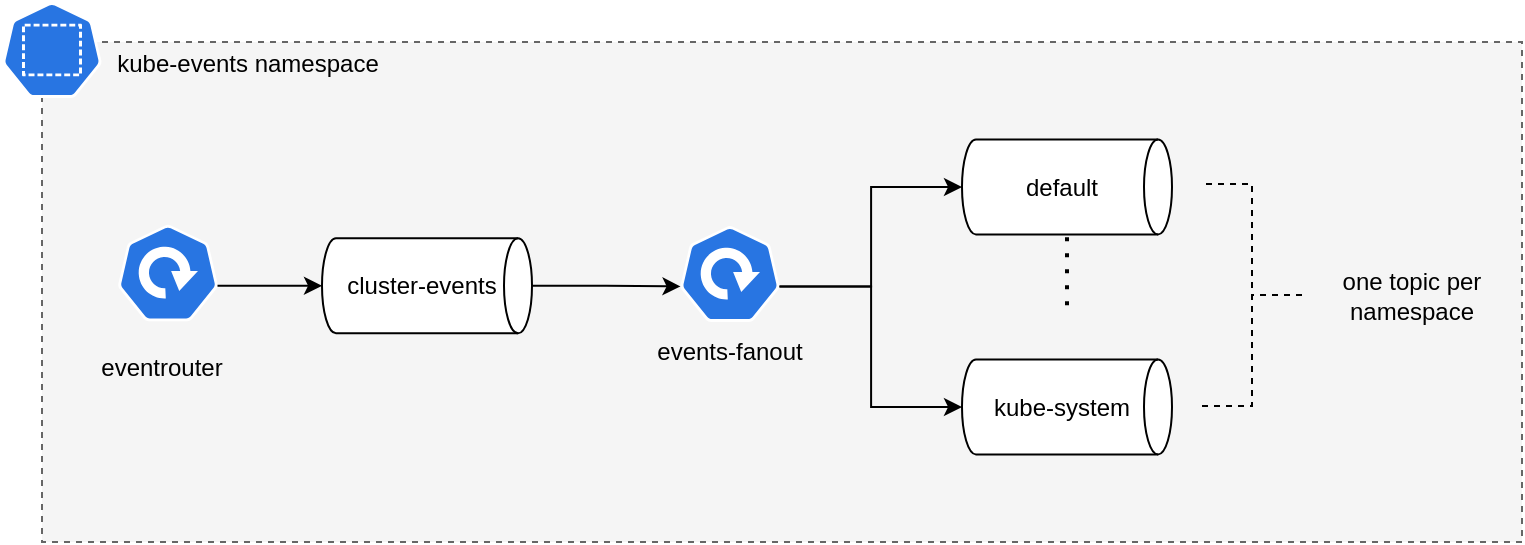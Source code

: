 <mxfile version="13.11.0" type="device"><diagram id="7FGatpPdIupzDuNy9n2a" name="Page-1"><mxGraphModel dx="1422" dy="806" grid="1" gridSize="10" guides="1" tooltips="1" connect="1" arrows="1" fold="1" page="1" pageScale="1" pageWidth="827" pageHeight="1169" math="0" shadow="0"><root><mxCell id="0"/><mxCell id="1" parent="0"/><mxCell id="v0Z4yZSoubzwwN1GUeoB-57" value="" style="rounded=0;whiteSpace=wrap;html=1;dashed=1;strokeWidth=1;fillColor=#f5f5f5;strokeColor=#666666;fontColor=#333333;" vertex="1" parent="1"><mxGeometry x="60" y="20" width="740" height="250" as="geometry"/></mxCell><mxCell id="v0Z4yZSoubzwwN1GUeoB-6" value="" style="group" vertex="1" connectable="0" parent="1"><mxGeometry x="60" y="120" width="120" height="78" as="geometry"/></mxCell><mxCell id="v0Z4yZSoubzwwN1GUeoB-4" value="" style="html=1;dashed=0;whitespace=wrap;fillColor=#2875E2;strokeColor=#ffffff;points=[[0.005,0.63,0],[0.1,0.2,0],[0.9,0.2,0],[0.5,0,0],[0.995,0.63,0],[0.72,0.99,0],[0.5,1,0],[0.28,0.99,0]];shape=mxgraph.kubernetes.icon;prIcon=deploy" vertex="1" parent="v0Z4yZSoubzwwN1GUeoB-6"><mxGeometry x="38" y="-9" width="50" height="49" as="geometry"/></mxCell><mxCell id="v0Z4yZSoubzwwN1GUeoB-5" value="eventrouter" style="text;html=1;strokeColor=none;fillColor=none;align=center;verticalAlign=middle;whiteSpace=wrap;rounded=0;" vertex="1" parent="v0Z4yZSoubzwwN1GUeoB-6"><mxGeometry y="48" width="120" height="30" as="geometry"/></mxCell><mxCell id="v0Z4yZSoubzwwN1GUeoB-21" value="" style="group" vertex="1" connectable="0" parent="1"><mxGeometry x="200" y="91.0" width="105" height="74.66" as="geometry"/></mxCell><mxCell id="v0Z4yZSoubzwwN1GUeoB-15" value="" style="group" vertex="1" connectable="0" parent="v0Z4yZSoubzwwN1GUeoB-21"><mxGeometry y="27.16" width="105" height="47.5" as="geometry"/></mxCell><mxCell id="v0Z4yZSoubzwwN1GUeoB-13" value="" style="shape=cylinder3;whiteSpace=wrap;html=1;boundedLbl=1;backgroundOutline=1;size=7;rotation=90;" vertex="1" parent="v0Z4yZSoubzwwN1GUeoB-15"><mxGeometry x="28.75" y="-28.75" width="47.5" height="105" as="geometry"/></mxCell><mxCell id="v0Z4yZSoubzwwN1GUeoB-14" value="cluster-events" style="text;html=1;strokeColor=none;fillColor=none;align=center;verticalAlign=middle;whiteSpace=wrap;rounded=0;" vertex="1" parent="v0Z4yZSoubzwwN1GUeoB-15"><mxGeometry x="5" y="13.75" width="90" height="20" as="geometry"/></mxCell><mxCell id="v0Z4yZSoubzwwN1GUeoB-20" value="" style="shape=image;verticalLabelPosition=bottom;labelBackgroundColor=#ffffff;verticalAlign=top;aspect=fixed;imageAspect=0;image=https://i.pinimg.com/originals/6a/46/51/6a46514d46e0edd07ab4e80c828d60a8.png;" vertex="1" parent="v0Z4yZSoubzwwN1GUeoB-21"><mxGeometry x="25" width="55" height="25.06" as="geometry"/></mxCell><mxCell id="v0Z4yZSoubzwwN1GUeoB-22" value="" style="group" vertex="1" connectable="0" parent="1"><mxGeometry x="520" y="41.59" width="105" height="74.66" as="geometry"/></mxCell><mxCell id="v0Z4yZSoubzwwN1GUeoB-23" value="" style="group" vertex="1" connectable="0" parent="v0Z4yZSoubzwwN1GUeoB-22"><mxGeometry y="27.16" width="105" height="47.5" as="geometry"/></mxCell><mxCell id="v0Z4yZSoubzwwN1GUeoB-24" value="" style="shape=cylinder3;whiteSpace=wrap;html=1;boundedLbl=1;backgroundOutline=1;size=7;rotation=90;" vertex="1" parent="v0Z4yZSoubzwwN1GUeoB-23"><mxGeometry x="28.75" y="-28.75" width="47.5" height="105" as="geometry"/></mxCell><mxCell id="v0Z4yZSoubzwwN1GUeoB-25" value="default" style="text;html=1;strokeColor=none;fillColor=none;align=center;verticalAlign=middle;whiteSpace=wrap;rounded=0;" vertex="1" parent="v0Z4yZSoubzwwN1GUeoB-23"><mxGeometry x="5" y="13.75" width="90" height="20" as="geometry"/></mxCell><mxCell id="v0Z4yZSoubzwwN1GUeoB-26" value="" style="shape=image;verticalLabelPosition=bottom;labelBackgroundColor=#ffffff;verticalAlign=top;aspect=fixed;imageAspect=0;image=https://i.pinimg.com/originals/6a/46/51/6a46514d46e0edd07ab4e80c828d60a8.png;" vertex="1" parent="v0Z4yZSoubzwwN1GUeoB-22"><mxGeometry x="25" width="55" height="25.06" as="geometry"/></mxCell><mxCell id="v0Z4yZSoubzwwN1GUeoB-32" value="" style="group" vertex="1" connectable="0" parent="1"><mxGeometry x="520" y="151.59" width="105" height="74.66" as="geometry"/></mxCell><mxCell id="v0Z4yZSoubzwwN1GUeoB-33" value="" style="group" vertex="1" connectable="0" parent="v0Z4yZSoubzwwN1GUeoB-32"><mxGeometry y="27.16" width="105" height="47.5" as="geometry"/></mxCell><mxCell id="v0Z4yZSoubzwwN1GUeoB-34" value="" style="shape=cylinder3;whiteSpace=wrap;html=1;boundedLbl=1;backgroundOutline=1;size=7;rotation=90;" vertex="1" parent="v0Z4yZSoubzwwN1GUeoB-33"><mxGeometry x="28.75" y="-28.75" width="47.5" height="105" as="geometry"/></mxCell><mxCell id="v0Z4yZSoubzwwN1GUeoB-35" value="kube-system" style="text;html=1;strokeColor=none;fillColor=none;align=center;verticalAlign=middle;whiteSpace=wrap;rounded=0;" vertex="1" parent="v0Z4yZSoubzwwN1GUeoB-33"><mxGeometry x="5" y="13.75" width="90" height="20" as="geometry"/></mxCell><mxCell id="v0Z4yZSoubzwwN1GUeoB-36" value="" style="shape=image;verticalLabelPosition=bottom;labelBackgroundColor=#ffffff;verticalAlign=top;aspect=fixed;imageAspect=0;image=https://i.pinimg.com/originals/6a/46/51/6a46514d46e0edd07ab4e80c828d60a8.png;" vertex="1" parent="v0Z4yZSoubzwwN1GUeoB-32"><mxGeometry x="25" width="55" height="25.06" as="geometry"/></mxCell><mxCell id="v0Z4yZSoubzwwN1GUeoB-38" value="" style="endArrow=none;dashed=1;html=1;dashPattern=1 3;strokeWidth=2;exitX=0.5;exitY=0;exitDx=0;exitDy=0;entryX=1;entryY=0.5;entryDx=0;entryDy=0;entryPerimeter=0;" edge="1" parent="1" source="v0Z4yZSoubzwwN1GUeoB-36" target="v0Z4yZSoubzwwN1GUeoB-24"><mxGeometry width="50" height="50" relative="1" as="geometry"><mxPoint x="600" y="31.59" as="sourcePoint"/><mxPoint x="650" y="-18.41" as="targetPoint"/></mxGeometry></mxCell><mxCell id="v0Z4yZSoubzwwN1GUeoB-45" value="" style="group" vertex="1" connectable="0" parent="1"><mxGeometry x="344" y="84" width="120" height="108" as="geometry"/></mxCell><mxCell id="v0Z4yZSoubzwwN1GUeoB-7" value="" style="group" vertex="1" connectable="0" parent="v0Z4yZSoubzwwN1GUeoB-45"><mxGeometry y="30" width="120" height="78" as="geometry"/></mxCell><mxCell id="v0Z4yZSoubzwwN1GUeoB-53" value="" style="group" vertex="1" connectable="0" parent="v0Z4yZSoubzwwN1GUeoB-7"><mxGeometry y="-2" width="120" height="78" as="geometry"/></mxCell><mxCell id="v0Z4yZSoubzwwN1GUeoB-8" value="" style="html=1;dashed=0;whitespace=wrap;fillColor=#2875E2;strokeColor=#ffffff;points=[[0.005,0.63,0],[0.1,0.2,0],[0.9,0.2,0],[0.5,0,0],[0.995,0.63,0],[0.72,0.99,0],[0.5,1,0],[0.28,0.99,0]];shape=mxgraph.kubernetes.icon;prIcon=deploy" vertex="1" parent="v0Z4yZSoubzwwN1GUeoB-53"><mxGeometry x="35" width="50" height="48" as="geometry"/></mxCell><mxCell id="v0Z4yZSoubzwwN1GUeoB-9" value="events-fanout" style="text;html=1;strokeColor=none;fillColor=none;align=center;verticalAlign=middle;whiteSpace=wrap;rounded=0;" vertex="1" parent="v0Z4yZSoubzwwN1GUeoB-53"><mxGeometry y="48" width="120" height="30" as="geometry"/></mxCell><mxCell id="v0Z4yZSoubzwwN1GUeoB-39" value="" style="shape=image;verticalLabelPosition=bottom;labelBackgroundColor=#ffffff;verticalAlign=top;aspect=fixed;imageAspect=0;image=https://upload.wikimedia.org/wikipedia/commons/thumb/0/05/Go_Logo_Blue.svg/1200px-Go_Logo_Blue.svg.png;" vertex="1" parent="v0Z4yZSoubzwwN1GUeoB-45"><mxGeometry x="26.34" width="53.33" height="20" as="geometry"/></mxCell><mxCell id="v0Z4yZSoubzwwN1GUeoB-49" style="edgeStyle=orthogonalEdgeStyle;rounded=0;orthogonalLoop=1;jettySize=auto;html=1;exitX=0.995;exitY=0.63;exitDx=0;exitDy=0;exitPerimeter=0;entryX=0.5;entryY=1;entryDx=0;entryDy=0;entryPerimeter=0;" edge="1" parent="1" source="v0Z4yZSoubzwwN1GUeoB-4" target="v0Z4yZSoubzwwN1GUeoB-13"><mxGeometry relative="1" as="geometry"/></mxCell><mxCell id="v0Z4yZSoubzwwN1GUeoB-50" style="edgeStyle=orthogonalEdgeStyle;rounded=0;orthogonalLoop=1;jettySize=auto;html=1;entryX=0.005;entryY=0.63;entryDx=0;entryDy=0;entryPerimeter=0;exitX=0.5;exitY=0;exitDx=0;exitDy=0;exitPerimeter=0;" edge="1" parent="1" source="v0Z4yZSoubzwwN1GUeoB-13" target="v0Z4yZSoubzwwN1GUeoB-8"><mxGeometry relative="1" as="geometry"><mxPoint x="320" y="142" as="sourcePoint"/></mxGeometry></mxCell><mxCell id="v0Z4yZSoubzwwN1GUeoB-51" style="edgeStyle=orthogonalEdgeStyle;rounded=0;orthogonalLoop=1;jettySize=auto;html=1;exitX=0.995;exitY=0.63;exitDx=0;exitDy=0;exitPerimeter=0;entryX=0.5;entryY=1;entryDx=0;entryDy=0;entryPerimeter=0;" edge="1" parent="1" source="v0Z4yZSoubzwwN1GUeoB-8" target="v0Z4yZSoubzwwN1GUeoB-24"><mxGeometry relative="1" as="geometry"/></mxCell><mxCell id="v0Z4yZSoubzwwN1GUeoB-52" style="edgeStyle=orthogonalEdgeStyle;rounded=0;orthogonalLoop=1;jettySize=auto;html=1;exitX=0.995;exitY=0.63;exitDx=0;exitDy=0;exitPerimeter=0;entryX=0.5;entryY=1;entryDx=0;entryDy=0;entryPerimeter=0;" edge="1" parent="1" source="v0Z4yZSoubzwwN1GUeoB-8" target="v0Z4yZSoubzwwN1GUeoB-34"><mxGeometry relative="1" as="geometry"/></mxCell><mxCell id="v0Z4yZSoubzwwN1GUeoB-54" value="" style="strokeWidth=1;html=1;shape=mxgraph.flowchart.annotation_2;align=left;labelPosition=right;pointerEvents=1;rotation=-180;dashed=1;" vertex="1" parent="1"><mxGeometry x="640" y="91" width="50" height="111" as="geometry"/></mxCell><mxCell id="v0Z4yZSoubzwwN1GUeoB-55" value="one topic per namespace" style="text;html=1;strokeColor=none;fillColor=none;align=center;verticalAlign=middle;whiteSpace=wrap;rounded=0;dashed=1;" vertex="1" parent="1"><mxGeometry x="690" y="136.5" width="110" height="20" as="geometry"/></mxCell><mxCell id="v0Z4yZSoubzwwN1GUeoB-56" value="" style="html=1;dashed=0;whitespace=wrap;fillColor=#2875E2;strokeColor=#ffffff;points=[[0.005,0.63,0],[0.1,0.2,0],[0.9,0.2,0],[0.5,0,0],[0.995,0.63,0],[0.72,0.99,0],[0.5,1,0],[0.28,0.99,0]];shape=mxgraph.kubernetes.icon;prIcon=ns" vertex="1" parent="1"><mxGeometry x="40" width="50" height="48" as="geometry"/></mxCell><mxCell id="v0Z4yZSoubzwwN1GUeoB-58" value="kube-events namespace" style="text;html=1;strokeColor=none;fillColor=none;align=center;verticalAlign=middle;whiteSpace=wrap;rounded=0;dashed=1;" vertex="1" parent="1"><mxGeometry x="93" y="21" width="140" height="20" as="geometry"/></mxCell></root></mxGraphModel></diagram></mxfile>